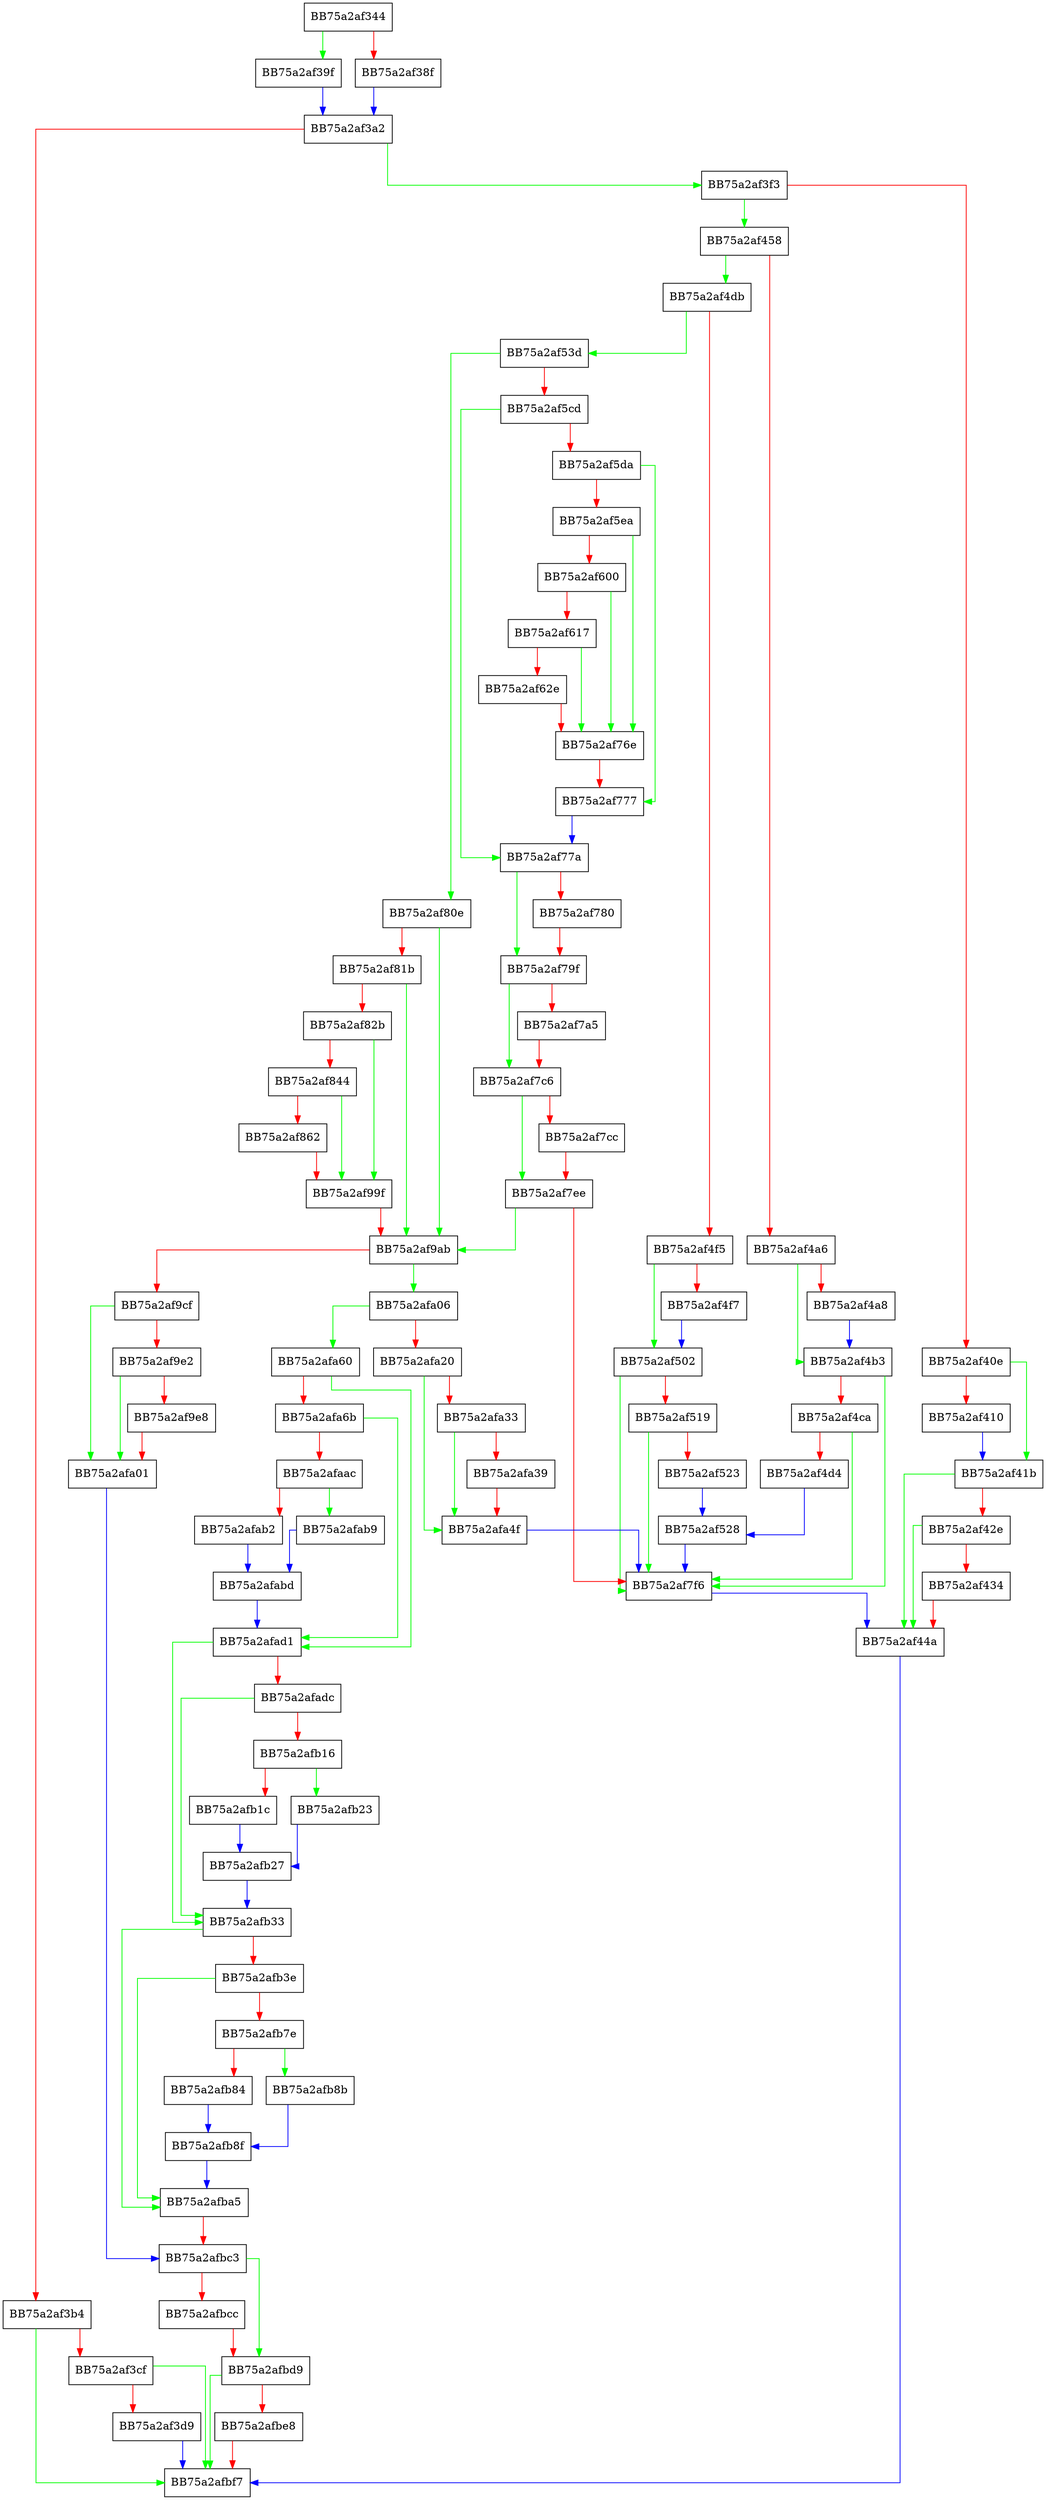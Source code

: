 digraph fill_seville_resource_info {
  node [shape="box"];
  graph [splines=ortho];
  BB75a2af344 -> BB75a2af39f [color="green"];
  BB75a2af344 -> BB75a2af38f [color="red"];
  BB75a2af38f -> BB75a2af3a2 [color="blue"];
  BB75a2af39f -> BB75a2af3a2 [color="blue"];
  BB75a2af3a2 -> BB75a2af3f3 [color="green"];
  BB75a2af3a2 -> BB75a2af3b4 [color="red"];
  BB75a2af3b4 -> BB75a2afbf7 [color="green"];
  BB75a2af3b4 -> BB75a2af3cf [color="red"];
  BB75a2af3cf -> BB75a2afbf7 [color="green"];
  BB75a2af3cf -> BB75a2af3d9 [color="red"];
  BB75a2af3d9 -> BB75a2afbf7 [color="blue"];
  BB75a2af3f3 -> BB75a2af458 [color="green"];
  BB75a2af3f3 -> BB75a2af40e [color="red"];
  BB75a2af40e -> BB75a2af41b [color="green"];
  BB75a2af40e -> BB75a2af410 [color="red"];
  BB75a2af410 -> BB75a2af41b [color="blue"];
  BB75a2af41b -> BB75a2af44a [color="green"];
  BB75a2af41b -> BB75a2af42e [color="red"];
  BB75a2af42e -> BB75a2af44a [color="green"];
  BB75a2af42e -> BB75a2af434 [color="red"];
  BB75a2af434 -> BB75a2af44a [color="red"];
  BB75a2af44a -> BB75a2afbf7 [color="blue"];
  BB75a2af458 -> BB75a2af4db [color="green"];
  BB75a2af458 -> BB75a2af4a6 [color="red"];
  BB75a2af4a6 -> BB75a2af4b3 [color="green"];
  BB75a2af4a6 -> BB75a2af4a8 [color="red"];
  BB75a2af4a8 -> BB75a2af4b3 [color="blue"];
  BB75a2af4b3 -> BB75a2af7f6 [color="green"];
  BB75a2af4b3 -> BB75a2af4ca [color="red"];
  BB75a2af4ca -> BB75a2af7f6 [color="green"];
  BB75a2af4ca -> BB75a2af4d4 [color="red"];
  BB75a2af4d4 -> BB75a2af528 [color="blue"];
  BB75a2af4db -> BB75a2af53d [color="green"];
  BB75a2af4db -> BB75a2af4f5 [color="red"];
  BB75a2af4f5 -> BB75a2af502 [color="green"];
  BB75a2af4f5 -> BB75a2af4f7 [color="red"];
  BB75a2af4f7 -> BB75a2af502 [color="blue"];
  BB75a2af502 -> BB75a2af7f6 [color="green"];
  BB75a2af502 -> BB75a2af519 [color="red"];
  BB75a2af519 -> BB75a2af7f6 [color="green"];
  BB75a2af519 -> BB75a2af523 [color="red"];
  BB75a2af523 -> BB75a2af528 [color="blue"];
  BB75a2af528 -> BB75a2af7f6 [color="blue"];
  BB75a2af53d -> BB75a2af80e [color="green"];
  BB75a2af53d -> BB75a2af5cd [color="red"];
  BB75a2af5cd -> BB75a2af77a [color="green"];
  BB75a2af5cd -> BB75a2af5da [color="red"];
  BB75a2af5da -> BB75a2af777 [color="green"];
  BB75a2af5da -> BB75a2af5ea [color="red"];
  BB75a2af5ea -> BB75a2af76e [color="green"];
  BB75a2af5ea -> BB75a2af600 [color="red"];
  BB75a2af600 -> BB75a2af76e [color="green"];
  BB75a2af600 -> BB75a2af617 [color="red"];
  BB75a2af617 -> BB75a2af76e [color="green"];
  BB75a2af617 -> BB75a2af62e [color="red"];
  BB75a2af62e -> BB75a2af76e [color="red"];
  BB75a2af76e -> BB75a2af777 [color="red"];
  BB75a2af777 -> BB75a2af77a [color="blue"];
  BB75a2af77a -> BB75a2af79f [color="green"];
  BB75a2af77a -> BB75a2af780 [color="red"];
  BB75a2af780 -> BB75a2af79f [color="red"];
  BB75a2af79f -> BB75a2af7c6 [color="green"];
  BB75a2af79f -> BB75a2af7a5 [color="red"];
  BB75a2af7a5 -> BB75a2af7c6 [color="red"];
  BB75a2af7c6 -> BB75a2af7ee [color="green"];
  BB75a2af7c6 -> BB75a2af7cc [color="red"];
  BB75a2af7cc -> BB75a2af7ee [color="red"];
  BB75a2af7ee -> BB75a2af9ab [color="green"];
  BB75a2af7ee -> BB75a2af7f6 [color="red"];
  BB75a2af7f6 -> BB75a2af44a [color="blue"];
  BB75a2af80e -> BB75a2af9ab [color="green"];
  BB75a2af80e -> BB75a2af81b [color="red"];
  BB75a2af81b -> BB75a2af9ab [color="green"];
  BB75a2af81b -> BB75a2af82b [color="red"];
  BB75a2af82b -> BB75a2af99f [color="green"];
  BB75a2af82b -> BB75a2af844 [color="red"];
  BB75a2af844 -> BB75a2af99f [color="green"];
  BB75a2af844 -> BB75a2af862 [color="red"];
  BB75a2af862 -> BB75a2af99f [color="red"];
  BB75a2af99f -> BB75a2af9ab [color="red"];
  BB75a2af9ab -> BB75a2afa06 [color="green"];
  BB75a2af9ab -> BB75a2af9cf [color="red"];
  BB75a2af9cf -> BB75a2afa01 [color="green"];
  BB75a2af9cf -> BB75a2af9e2 [color="red"];
  BB75a2af9e2 -> BB75a2afa01 [color="green"];
  BB75a2af9e2 -> BB75a2af9e8 [color="red"];
  BB75a2af9e8 -> BB75a2afa01 [color="red"];
  BB75a2afa01 -> BB75a2afbc3 [color="blue"];
  BB75a2afa06 -> BB75a2afa60 [color="green"];
  BB75a2afa06 -> BB75a2afa20 [color="red"];
  BB75a2afa20 -> BB75a2afa4f [color="green"];
  BB75a2afa20 -> BB75a2afa33 [color="red"];
  BB75a2afa33 -> BB75a2afa4f [color="green"];
  BB75a2afa33 -> BB75a2afa39 [color="red"];
  BB75a2afa39 -> BB75a2afa4f [color="red"];
  BB75a2afa4f -> BB75a2af7f6 [color="blue"];
  BB75a2afa60 -> BB75a2afad1 [color="green"];
  BB75a2afa60 -> BB75a2afa6b [color="red"];
  BB75a2afa6b -> BB75a2afad1 [color="green"];
  BB75a2afa6b -> BB75a2afaac [color="red"];
  BB75a2afaac -> BB75a2afab9 [color="green"];
  BB75a2afaac -> BB75a2afab2 [color="red"];
  BB75a2afab2 -> BB75a2afabd [color="blue"];
  BB75a2afab9 -> BB75a2afabd [color="blue"];
  BB75a2afabd -> BB75a2afad1 [color="blue"];
  BB75a2afad1 -> BB75a2afb33 [color="green"];
  BB75a2afad1 -> BB75a2afadc [color="red"];
  BB75a2afadc -> BB75a2afb33 [color="green"];
  BB75a2afadc -> BB75a2afb16 [color="red"];
  BB75a2afb16 -> BB75a2afb23 [color="green"];
  BB75a2afb16 -> BB75a2afb1c [color="red"];
  BB75a2afb1c -> BB75a2afb27 [color="blue"];
  BB75a2afb23 -> BB75a2afb27 [color="blue"];
  BB75a2afb27 -> BB75a2afb33 [color="blue"];
  BB75a2afb33 -> BB75a2afba5 [color="green"];
  BB75a2afb33 -> BB75a2afb3e [color="red"];
  BB75a2afb3e -> BB75a2afba5 [color="green"];
  BB75a2afb3e -> BB75a2afb7e [color="red"];
  BB75a2afb7e -> BB75a2afb8b [color="green"];
  BB75a2afb7e -> BB75a2afb84 [color="red"];
  BB75a2afb84 -> BB75a2afb8f [color="blue"];
  BB75a2afb8b -> BB75a2afb8f [color="blue"];
  BB75a2afb8f -> BB75a2afba5 [color="blue"];
  BB75a2afba5 -> BB75a2afbc3 [color="red"];
  BB75a2afbc3 -> BB75a2afbd9 [color="green"];
  BB75a2afbc3 -> BB75a2afbcc [color="red"];
  BB75a2afbcc -> BB75a2afbd9 [color="red"];
  BB75a2afbd9 -> BB75a2afbf7 [color="green"];
  BB75a2afbd9 -> BB75a2afbe8 [color="red"];
  BB75a2afbe8 -> BB75a2afbf7 [color="red"];
}